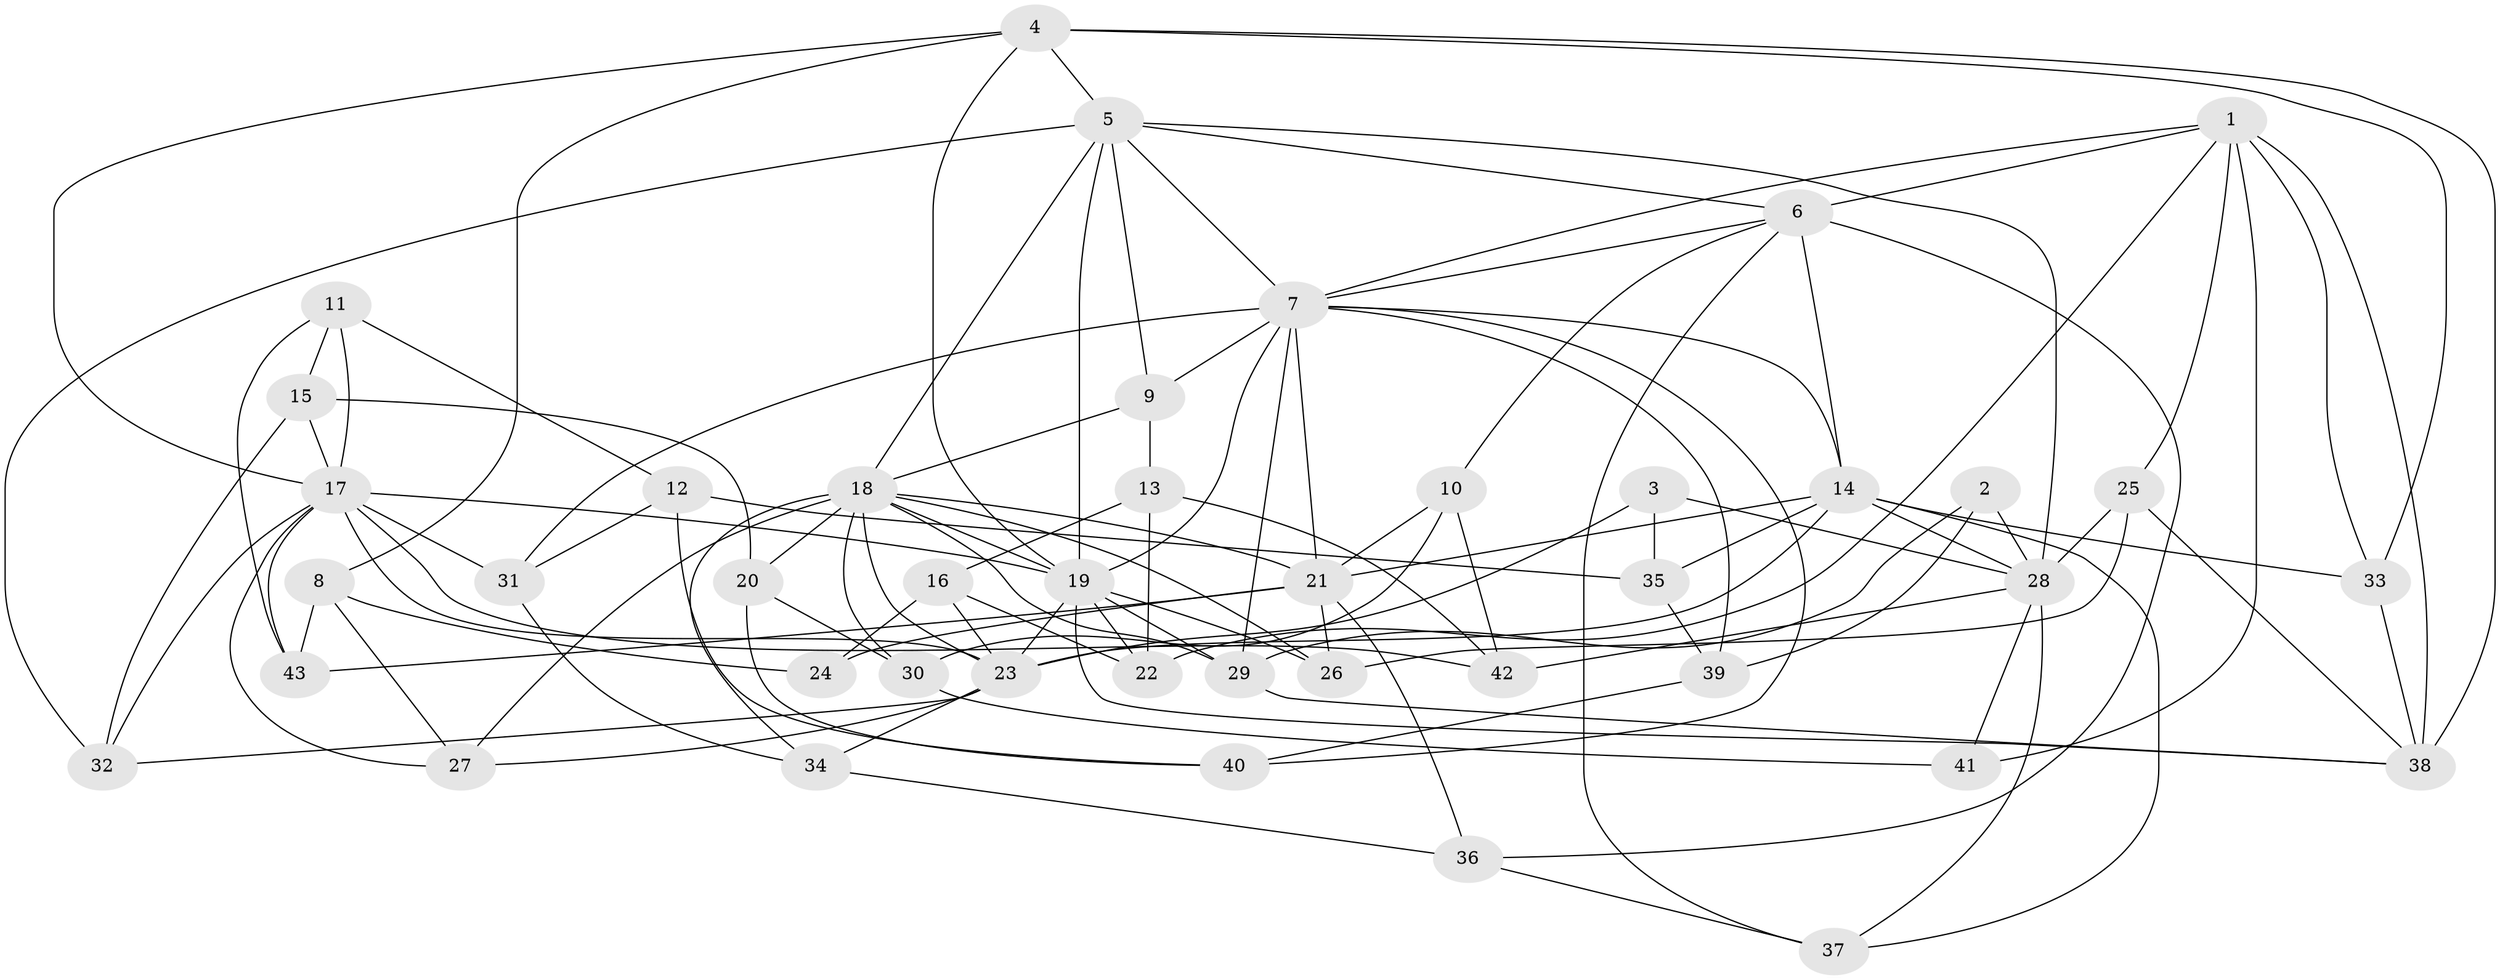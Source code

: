 // original degree distribution, {4: 1.0}
// Generated by graph-tools (version 1.1) at 2025/53/03/04/25 22:53:34]
// undirected, 43 vertices, 113 edges
graph export_dot {
  node [color=gray90,style=filled];
  1;
  2;
  3;
  4;
  5;
  6;
  7;
  8;
  9;
  10;
  11;
  12;
  13;
  14;
  15;
  16;
  17;
  18;
  19;
  20;
  21;
  22;
  23;
  24;
  25;
  26;
  27;
  28;
  29;
  30;
  31;
  32;
  33;
  34;
  35;
  36;
  37;
  38;
  39;
  40;
  41;
  42;
  43;
  1 -- 6 [weight=2.0];
  1 -- 7 [weight=1.0];
  1 -- 22 [weight=1.0];
  1 -- 25 [weight=1.0];
  1 -- 33 [weight=1.0];
  1 -- 38 [weight=2.0];
  1 -- 41 [weight=2.0];
  2 -- 28 [weight=2.0];
  2 -- 29 [weight=1.0];
  2 -- 39 [weight=1.0];
  3 -- 23 [weight=1.0];
  3 -- 28 [weight=2.0];
  3 -- 35 [weight=1.0];
  4 -- 5 [weight=1.0];
  4 -- 8 [weight=1.0];
  4 -- 17 [weight=1.0];
  4 -- 19 [weight=2.0];
  4 -- 33 [weight=1.0];
  4 -- 38 [weight=2.0];
  5 -- 6 [weight=1.0];
  5 -- 7 [weight=2.0];
  5 -- 9 [weight=1.0];
  5 -- 18 [weight=1.0];
  5 -- 19 [weight=2.0];
  5 -- 28 [weight=1.0];
  5 -- 32 [weight=1.0];
  6 -- 7 [weight=1.0];
  6 -- 10 [weight=1.0];
  6 -- 14 [weight=1.0];
  6 -- 36 [weight=1.0];
  6 -- 37 [weight=1.0];
  7 -- 9 [weight=1.0];
  7 -- 14 [weight=1.0];
  7 -- 19 [weight=1.0];
  7 -- 21 [weight=1.0];
  7 -- 29 [weight=1.0];
  7 -- 31 [weight=1.0];
  7 -- 39 [weight=1.0];
  7 -- 40 [weight=1.0];
  8 -- 24 [weight=1.0];
  8 -- 27 [weight=1.0];
  8 -- 43 [weight=1.0];
  9 -- 13 [weight=1.0];
  9 -- 18 [weight=1.0];
  10 -- 21 [weight=1.0];
  10 -- 30 [weight=1.0];
  10 -- 42 [weight=1.0];
  11 -- 12 [weight=1.0];
  11 -- 15 [weight=1.0];
  11 -- 17 [weight=1.0];
  11 -- 43 [weight=1.0];
  12 -- 31 [weight=1.0];
  12 -- 35 [weight=1.0];
  12 -- 40 [weight=1.0];
  13 -- 16 [weight=1.0];
  13 -- 22 [weight=1.0];
  13 -- 42 [weight=1.0];
  14 -- 21 [weight=2.0];
  14 -- 23 [weight=4.0];
  14 -- 28 [weight=1.0];
  14 -- 33 [weight=1.0];
  14 -- 35 [weight=1.0];
  14 -- 37 [weight=1.0];
  15 -- 17 [weight=1.0];
  15 -- 20 [weight=1.0];
  15 -- 32 [weight=1.0];
  16 -- 22 [weight=1.0];
  16 -- 23 [weight=1.0];
  16 -- 24 [weight=1.0];
  17 -- 19 [weight=1.0];
  17 -- 23 [weight=1.0];
  17 -- 27 [weight=1.0];
  17 -- 31 [weight=1.0];
  17 -- 32 [weight=1.0];
  17 -- 42 [weight=1.0];
  17 -- 43 [weight=1.0];
  18 -- 19 [weight=1.0];
  18 -- 20 [weight=1.0];
  18 -- 21 [weight=1.0];
  18 -- 23 [weight=1.0];
  18 -- 26 [weight=1.0];
  18 -- 27 [weight=1.0];
  18 -- 29 [weight=2.0];
  18 -- 30 [weight=1.0];
  18 -- 34 [weight=1.0];
  19 -- 22 [weight=1.0];
  19 -- 23 [weight=1.0];
  19 -- 26 [weight=1.0];
  19 -- 29 [weight=1.0];
  19 -- 38 [weight=1.0];
  20 -- 30 [weight=1.0];
  20 -- 40 [weight=1.0];
  21 -- 24 [weight=2.0];
  21 -- 26 [weight=1.0];
  21 -- 36 [weight=1.0];
  21 -- 43 [weight=1.0];
  23 -- 27 [weight=1.0];
  23 -- 32 [weight=1.0];
  23 -- 34 [weight=1.0];
  25 -- 26 [weight=1.0];
  25 -- 28 [weight=1.0];
  25 -- 38 [weight=1.0];
  28 -- 37 [weight=1.0];
  28 -- 41 [weight=1.0];
  28 -- 42 [weight=1.0];
  29 -- 38 [weight=1.0];
  30 -- 41 [weight=1.0];
  31 -- 34 [weight=1.0];
  33 -- 38 [weight=1.0];
  34 -- 36 [weight=1.0];
  35 -- 39 [weight=1.0];
  36 -- 37 [weight=1.0];
  39 -- 40 [weight=1.0];
}
